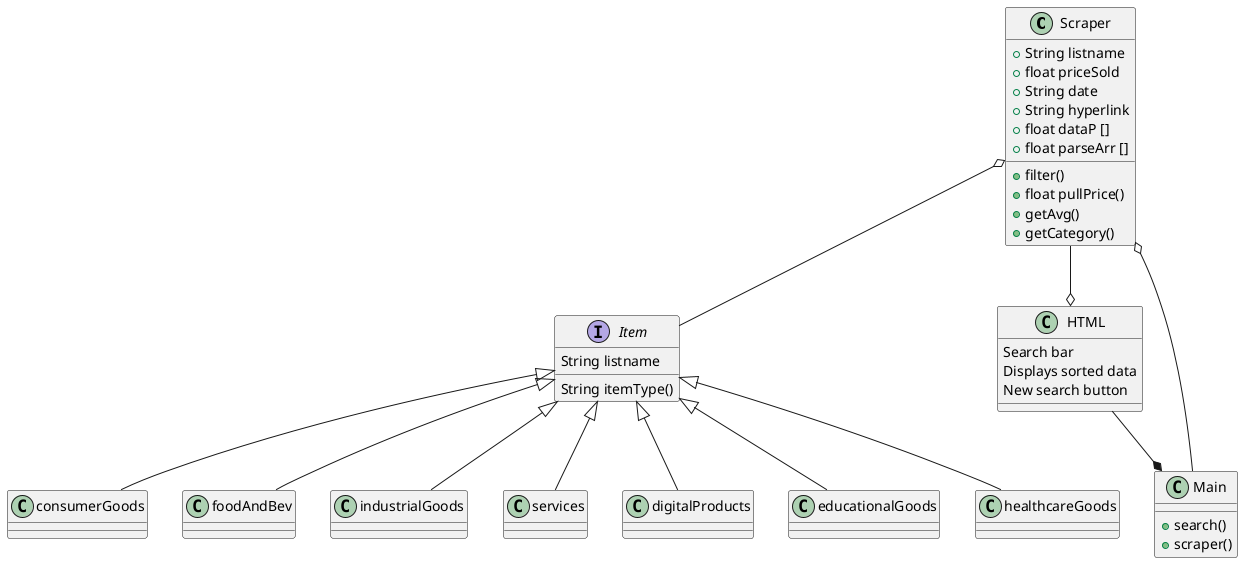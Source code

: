 @startuml
'https://plantuml.com/class-diagram

class Scraper{
+String listname
+float priceSold
+String date
+String hyperlink
+float dataP []
+float parseArr []
+filter()
+float pullPrice()
+getAvg()
+getCategory()
}

class Main {
+search()
+scraper()
}


interface Item{
String listname
String itemType()
}

class consumerGoods {
}

class foodAndBev {
}

class industrialGoods {
}

class services {
}

class digitalProducts {
}

class educationalGoods {
}

class healthcareGoods {
}

class HTML {
Search bar
Displays sorted data
New search button
}

Main --o Scraper
HTML --* Main

Item <|-- consumerGoods
Item <|-- foodAndBev
Item <|-- services
Item <|-- industrialGoods
Item <|-- educationalGoods
Item <|-- healthcareGoods
Item <|-- digitalProducts


Scraper o-- Item
Scraper --o HTML

@enduml
